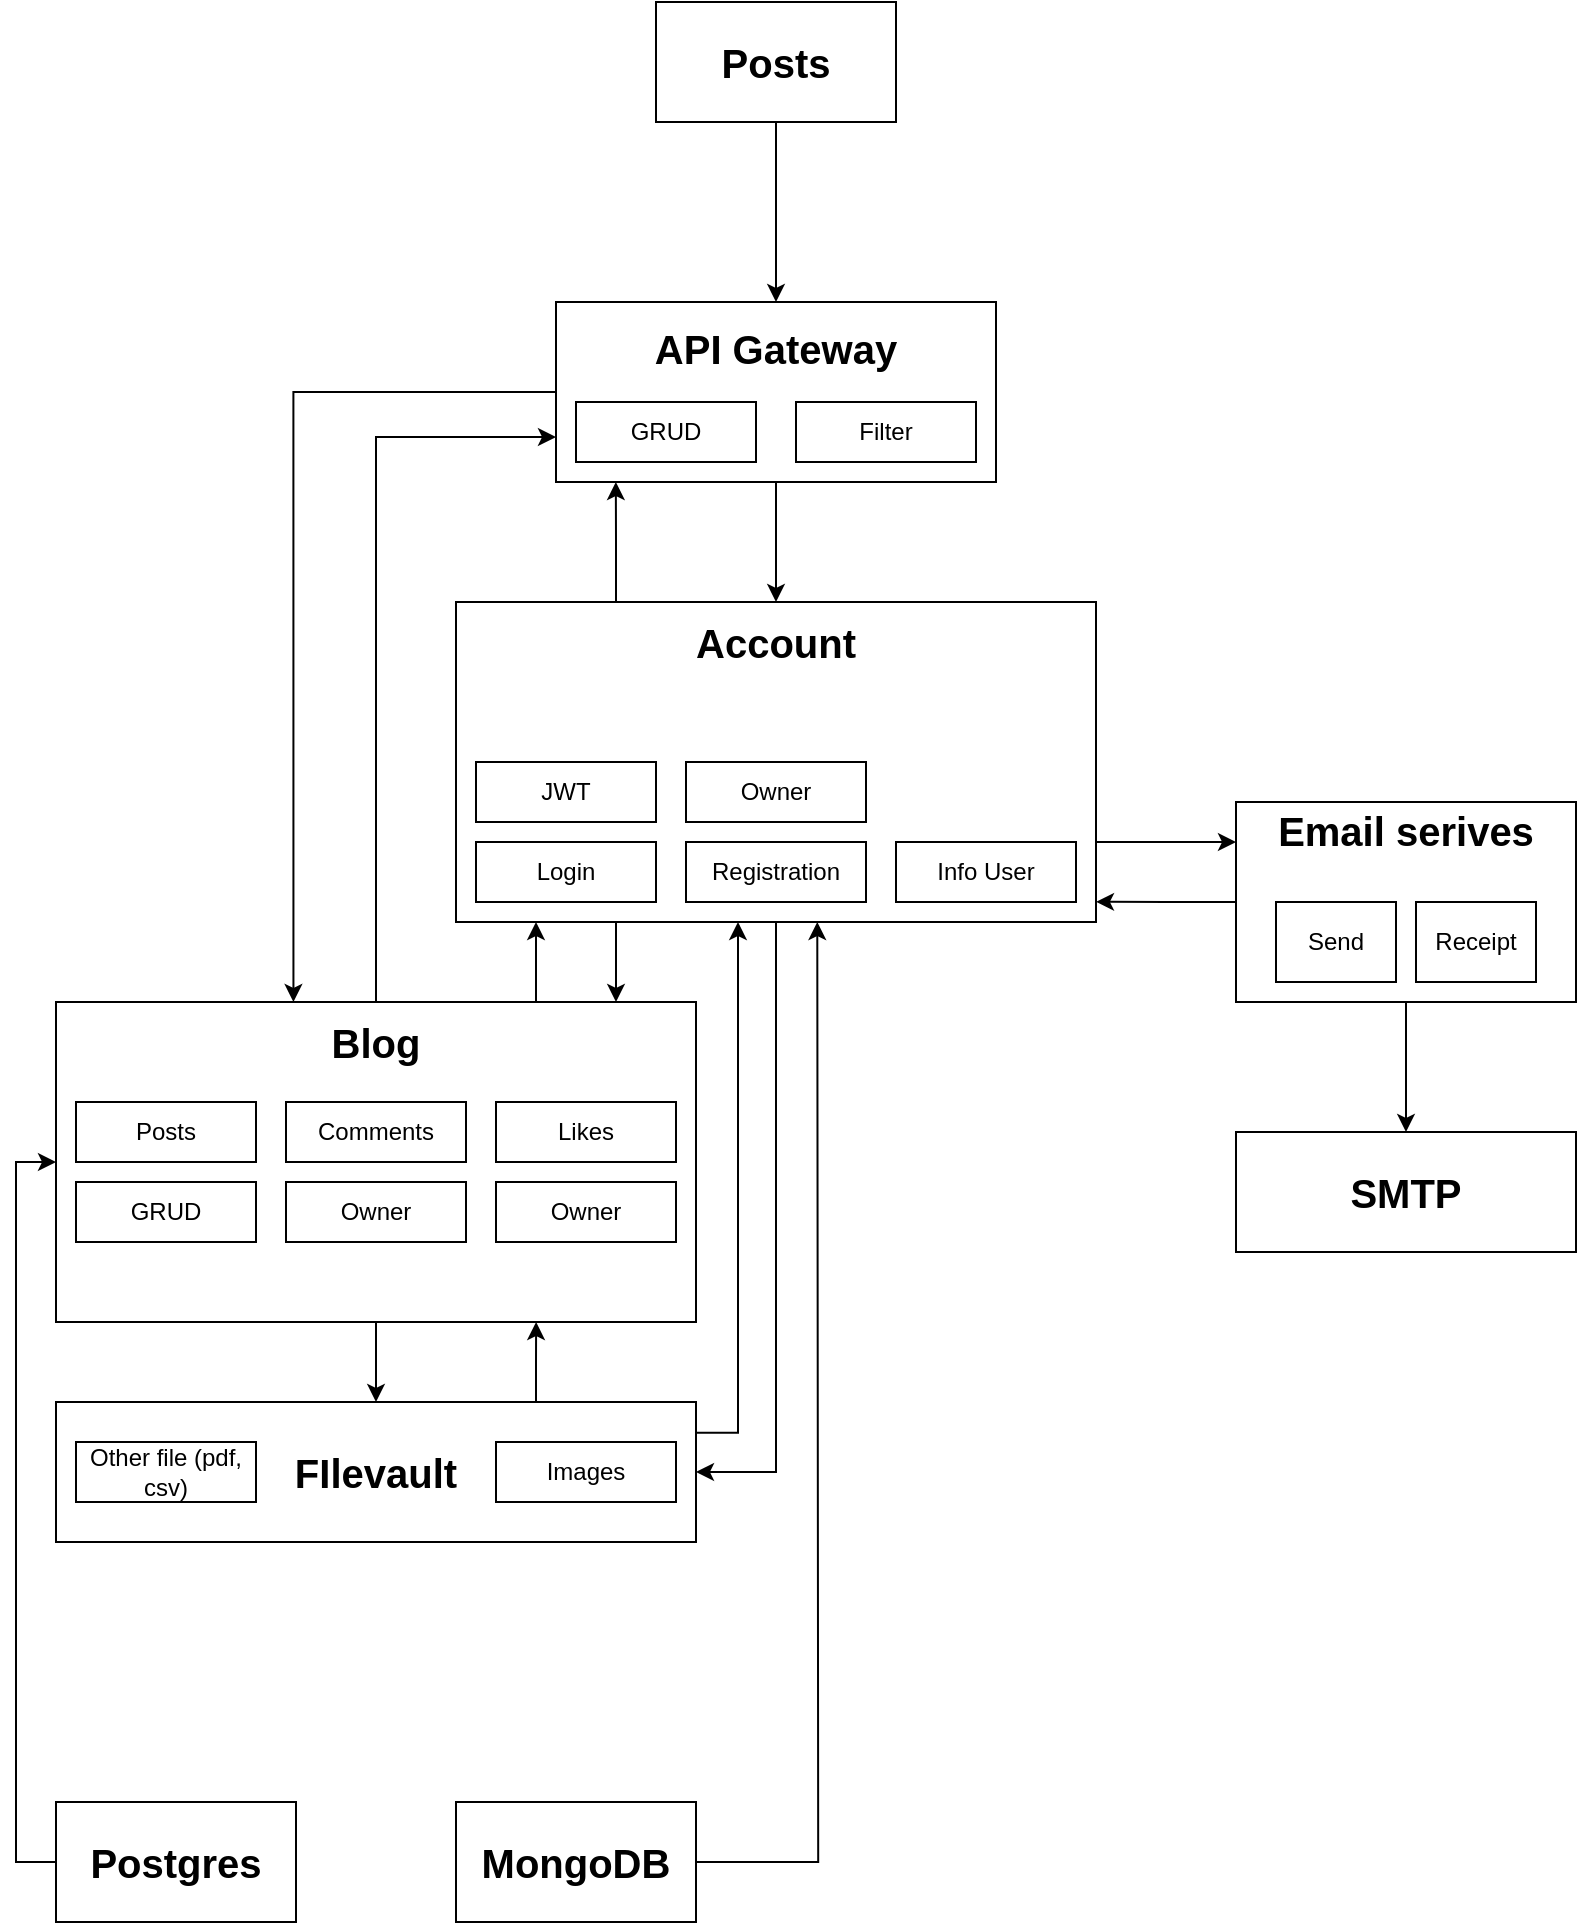 <mxfile version="22.1.5" type="github">
  <diagram id="gMtphXg4DrpUTeYbhFrK" name="Страница — 2">
    <mxGraphModel dx="1793" dy="956" grid="1" gridSize="10" guides="1" tooltips="1" connect="1" arrows="1" fold="1" page="1" pageScale="1" pageWidth="827" pageHeight="1169" math="0" shadow="0">
      <root>
        <mxCell id="0" />
        <mxCell id="1" parent="0" />
        <mxCell id="YPuaPqxT6qnC0426CvCn-3" style="edgeStyle=orthogonalEdgeStyle;rounded=0;orthogonalLoop=1;jettySize=auto;html=1;entryX=0.5;entryY=0;entryDx=0;entryDy=0;" edge="1" parent="1" source="8jF-9mgDcDGckQ0e2ZXX-2" target="YPuaPqxT6qnC0426CvCn-1">
          <mxGeometry relative="1" as="geometry" />
        </mxCell>
        <mxCell id="8jF-9mgDcDGckQ0e2ZXX-2" value="&lt;font style=&quot;font-size: 20px;&quot;&gt;&lt;b&gt;Posts&lt;/b&gt;&lt;/font&gt;" style="rounded=0;whiteSpace=wrap;html=1;" vertex="1" parent="1">
          <mxGeometry x="340" y="20" width="120" height="60" as="geometry" />
        </mxCell>
        <mxCell id="YPuaPqxT6qnC0426CvCn-8" style="edgeStyle=orthogonalEdgeStyle;rounded=0;orthogonalLoop=1;jettySize=auto;html=1;entryX=1;entryY=0.5;entryDx=0;entryDy=0;" edge="1" parent="1" source="8jF-9mgDcDGckQ0e2ZXX-6" target="Q590llOSFEoDwv7Zu5Uo-1">
          <mxGeometry relative="1" as="geometry" />
        </mxCell>
        <mxCell id="YPuaPqxT6qnC0426CvCn-9" style="edgeStyle=orthogonalEdgeStyle;rounded=0;orthogonalLoop=1;jettySize=auto;html=1;entryX=0.5;entryY=0;entryDx=0;entryDy=0;" edge="1" parent="1" source="8jF-9mgDcDGckQ0e2ZXX-10" target="Q590llOSFEoDwv7Zu5Uo-1">
          <mxGeometry relative="1" as="geometry" />
        </mxCell>
        <mxCell id="YPuaPqxT6qnC0426CvCn-30" style="edgeStyle=orthogonalEdgeStyle;rounded=0;orthogonalLoop=1;jettySize=auto;html=1;exitX=0.5;exitY=1;exitDx=0;exitDy=0;entryX=0.5;entryY=0;entryDx=0;entryDy=0;" edge="1" parent="1" source="8jF-9mgDcDGckQ0e2ZXX-11" target="YPuaPqxT6qnC0426CvCn-29">
          <mxGeometry relative="1" as="geometry" />
        </mxCell>
        <mxCell id="8jF-9mgDcDGckQ0e2ZXX-11" value="&lt;font style=&quot;font-size: 20px;&quot;&gt;&lt;b&gt;Email serives&lt;br&gt;&lt;br&gt;&lt;br&gt;&lt;br&gt;&lt;/b&gt;&lt;/font&gt;" style="whiteSpace=wrap;html=1;rounded=0;" vertex="1" parent="1">
          <mxGeometry x="630" y="420" width="170" height="100" as="geometry" />
        </mxCell>
        <mxCell id="YPuaPqxT6qnC0426CvCn-4" style="edgeStyle=orthogonalEdgeStyle;rounded=0;orthogonalLoop=1;jettySize=auto;html=1;entryX=0.5;entryY=0;entryDx=0;entryDy=0;" edge="1" parent="1" source="YPuaPqxT6qnC0426CvCn-1" target="8jF-9mgDcDGckQ0e2ZXX-3">
          <mxGeometry relative="1" as="geometry" />
        </mxCell>
        <mxCell id="YPuaPqxT6qnC0426CvCn-6" style="edgeStyle=orthogonalEdgeStyle;rounded=0;orthogonalLoop=1;jettySize=auto;html=1;exitX=0;exitY=0.5;exitDx=0;exitDy=0;entryX=0.371;entryY=0;entryDx=0;entryDy=0;entryPerimeter=0;" edge="1" parent="1" source="YPuaPqxT6qnC0426CvCn-1" target="8jF-9mgDcDGckQ0e2ZXX-10">
          <mxGeometry relative="1" as="geometry" />
        </mxCell>
        <mxCell id="YPuaPqxT6qnC0426CvCn-18" value="" style="group" vertex="1" connectable="0" parent="1">
          <mxGeometry x="240" y="320" width="320" height="160" as="geometry" />
        </mxCell>
        <mxCell id="8jF-9mgDcDGckQ0e2ZXX-3" value="&lt;font style=&quot;font-size: 20px;&quot;&gt;&lt;b&gt;Account&lt;br&gt;&lt;br&gt;&lt;br&gt;&lt;br&gt;&lt;br&gt;&lt;br&gt;&lt;/b&gt;&lt;/font&gt;" style="whiteSpace=wrap;html=1;rounded=0;" vertex="1" parent="YPuaPqxT6qnC0426CvCn-18">
          <mxGeometry width="320" height="160" as="geometry" />
        </mxCell>
        <mxCell id="8jF-9mgDcDGckQ0e2ZXX-5" value="Login" style="rounded=0;whiteSpace=wrap;html=1;" vertex="1" parent="YPuaPqxT6qnC0426CvCn-18">
          <mxGeometry x="10" y="120" width="90" height="30" as="geometry" />
        </mxCell>
        <mxCell id="8jF-9mgDcDGckQ0e2ZXX-6" value="Registration" style="rounded=0;whiteSpace=wrap;html=1;" vertex="1" parent="YPuaPqxT6qnC0426CvCn-18">
          <mxGeometry x="115" y="120" width="90" height="30" as="geometry" />
        </mxCell>
        <mxCell id="8jF-9mgDcDGckQ0e2ZXX-7" value="Info User" style="rounded=0;whiteSpace=wrap;html=1;" vertex="1" parent="YPuaPqxT6qnC0426CvCn-18">
          <mxGeometry x="220" y="120" width="90" height="30" as="geometry" />
        </mxCell>
        <mxCell id="YPuaPqxT6qnC0426CvCn-10" value="JWT" style="rounded=0;whiteSpace=wrap;html=1;" vertex="1" parent="YPuaPqxT6qnC0426CvCn-18">
          <mxGeometry x="10" y="80" width="90" height="30" as="geometry" />
        </mxCell>
        <mxCell id="YPuaPqxT6qnC0426CvCn-31" value="Owner" style="rounded=0;whiteSpace=wrap;html=1;" vertex="1" parent="YPuaPqxT6qnC0426CvCn-18">
          <mxGeometry x="115" y="80" width="90" height="30" as="geometry" />
        </mxCell>
        <mxCell id="YPuaPqxT6qnC0426CvCn-19" value="" style="group" vertex="1" connectable="0" parent="1">
          <mxGeometry x="40" y="520" width="320" height="160" as="geometry" />
        </mxCell>
        <mxCell id="8jF-9mgDcDGckQ0e2ZXX-10" value="&lt;font style=&quot;font-size: 20px;&quot;&gt;&lt;b&gt;Blog&lt;br&gt;&lt;br&gt;&lt;br&gt;&lt;br&gt;&lt;br&gt;&lt;br&gt;&lt;/b&gt;&lt;/font&gt;" style="whiteSpace=wrap;html=1;rounded=0;" vertex="1" parent="YPuaPqxT6qnC0426CvCn-19">
          <mxGeometry width="320" height="160" as="geometry" />
        </mxCell>
        <mxCell id="8jF-9mgDcDGckQ0e2ZXX-12" value="Posts" style="rounded=0;whiteSpace=wrap;html=1;" vertex="1" parent="YPuaPqxT6qnC0426CvCn-19">
          <mxGeometry x="10" y="50" width="90" height="30" as="geometry" />
        </mxCell>
        <mxCell id="8jF-9mgDcDGckQ0e2ZXX-13" value="Comments" style="rounded=0;whiteSpace=wrap;html=1;" vertex="1" parent="YPuaPqxT6qnC0426CvCn-19">
          <mxGeometry x="115" y="50" width="90" height="30" as="geometry" />
        </mxCell>
        <mxCell id="8jF-9mgDcDGckQ0e2ZXX-14" value="Likes" style="rounded=0;whiteSpace=wrap;html=1;" vertex="1" parent="YPuaPqxT6qnC0426CvCn-19">
          <mxGeometry x="220" y="50" width="90" height="30" as="geometry" />
        </mxCell>
        <mxCell id="YPuaPqxT6qnC0426CvCn-13" value="GRUD" style="rounded=0;whiteSpace=wrap;html=1;" vertex="1" parent="YPuaPqxT6qnC0426CvCn-19">
          <mxGeometry x="10" y="90" width="90" height="30" as="geometry" />
        </mxCell>
        <mxCell id="YPuaPqxT6qnC0426CvCn-39" value="Owner" style="rounded=0;whiteSpace=wrap;html=1;" vertex="1" parent="YPuaPqxT6qnC0426CvCn-19">
          <mxGeometry x="115" y="90" width="90" height="30" as="geometry" />
        </mxCell>
        <mxCell id="-KI_x9ADpQZRowHskIVP-3" value="Owner" style="rounded=0;whiteSpace=wrap;html=1;" vertex="1" parent="YPuaPqxT6qnC0426CvCn-19">
          <mxGeometry x="220" y="90" width="90" height="30" as="geometry" />
        </mxCell>
        <mxCell id="YPuaPqxT6qnC0426CvCn-20" value="" style="group" vertex="1" connectable="0" parent="1">
          <mxGeometry x="40" y="720" width="320" height="70" as="geometry" />
        </mxCell>
        <mxCell id="YPuaPqxT6qnC0426CvCn-28" style="edgeStyle=orthogonalEdgeStyle;rounded=0;orthogonalLoop=1;jettySize=auto;html=1;exitX=0.75;exitY=0;exitDx=0;exitDy=0;" edge="1" parent="YPuaPqxT6qnC0426CvCn-20" source="Q590llOSFEoDwv7Zu5Uo-1">
          <mxGeometry relative="1" as="geometry">
            <mxPoint x="240.059" y="-40" as="targetPoint" />
          </mxGeometry>
        </mxCell>
        <mxCell id="Q590llOSFEoDwv7Zu5Uo-1" value="&lt;font style=&quot;font-size: 20px;&quot;&gt;&lt;b&gt;FIlevault&lt;/b&gt;&lt;/font&gt;" style="rounded=0;whiteSpace=wrap;html=1;" vertex="1" parent="YPuaPqxT6qnC0426CvCn-20">
          <mxGeometry width="320" height="70" as="geometry" />
        </mxCell>
        <mxCell id="MRwwHVQglDrlsrI3qvMn-1" value="Images" style="rounded=0;whiteSpace=wrap;html=1;" vertex="1" parent="YPuaPqxT6qnC0426CvCn-20">
          <mxGeometry x="220" y="20" width="90" height="30" as="geometry" />
        </mxCell>
        <mxCell id="MRwwHVQglDrlsrI3qvMn-3" value="Other file (pdf, csv)" style="rounded=0;whiteSpace=wrap;html=1;" vertex="1" parent="YPuaPqxT6qnC0426CvCn-20">
          <mxGeometry x="10" y="20" width="90" height="30" as="geometry" />
        </mxCell>
        <mxCell id="YPuaPqxT6qnC0426CvCn-21" value="" style="group" vertex="1" connectable="0" parent="1">
          <mxGeometry x="290" y="170" width="220" height="90" as="geometry" />
        </mxCell>
        <mxCell id="YPuaPqxT6qnC0426CvCn-1" value="&lt;h3 style=&quot;box-sizing: inherit; text-rendering: optimizelegibility; -webkit-font-smoothing: antialiased; margin: 15px 0px; font-size: 20px; line-height: 30px; padding: 0px; border-bottom: none; align-self: flex-start; text-align: left; background-color: rgb(255, 255, 255); font-variant-ligatures: none;&quot; id=&quot;9.-api-gateway&quot;&gt;&lt;font style=&quot;&quot; face=&quot;Helvetica&quot;&gt;API Gateway&lt;/font&gt;&lt;/h3&gt;&lt;div&gt;&lt;font style=&quot;&quot; face=&quot;Helvetica&quot;&gt;&lt;br&gt;&lt;/font&gt;&lt;/div&gt;&lt;div&gt;&lt;font style=&quot;&quot; face=&quot;Helvetica&quot;&gt;&lt;br&gt;&lt;/font&gt;&lt;/div&gt;&lt;div&gt;&lt;br&gt;&lt;/div&gt;" style="rounded=0;whiteSpace=wrap;html=1;" vertex="1" parent="YPuaPqxT6qnC0426CvCn-21">
          <mxGeometry width="220" height="90" as="geometry" />
        </mxCell>
        <mxCell id="YPuaPqxT6qnC0426CvCn-11" value="GRUD" style="rounded=0;whiteSpace=wrap;html=1;" vertex="1" parent="YPuaPqxT6qnC0426CvCn-21">
          <mxGeometry x="10" y="50" width="90" height="30" as="geometry" />
        </mxCell>
        <mxCell id="YPuaPqxT6qnC0426CvCn-12" value="Filter" style="rounded=0;whiteSpace=wrap;html=1;" vertex="1" parent="YPuaPqxT6qnC0426CvCn-21">
          <mxGeometry x="120" y="50" width="90" height="30" as="geometry" />
        </mxCell>
        <mxCell id="YPuaPqxT6qnC0426CvCn-22" style="edgeStyle=orthogonalEdgeStyle;rounded=0;orthogonalLoop=1;jettySize=auto;html=1;exitX=0.25;exitY=0;exitDx=0;exitDy=0;entryX=0.136;entryY=1;entryDx=0;entryDy=0;entryPerimeter=0;" edge="1" parent="1" source="8jF-9mgDcDGckQ0e2ZXX-3" target="YPuaPqxT6qnC0426CvCn-1">
          <mxGeometry relative="1" as="geometry" />
        </mxCell>
        <mxCell id="YPuaPqxT6qnC0426CvCn-23" style="edgeStyle=orthogonalEdgeStyle;rounded=0;orthogonalLoop=1;jettySize=auto;html=1;exitX=0.5;exitY=0;exitDx=0;exitDy=0;entryX=0;entryY=0.75;entryDx=0;entryDy=0;" edge="1" parent="1" source="8jF-9mgDcDGckQ0e2ZXX-10" target="YPuaPqxT6qnC0426CvCn-1">
          <mxGeometry relative="1" as="geometry" />
        </mxCell>
        <mxCell id="YPuaPqxT6qnC0426CvCn-25" style="edgeStyle=orthogonalEdgeStyle;rounded=0;orthogonalLoop=1;jettySize=auto;html=1;exitX=1;exitY=0.75;exitDx=0;exitDy=0;" edge="1" parent="1" source="8jF-9mgDcDGckQ0e2ZXX-3">
          <mxGeometry relative="1" as="geometry">
            <mxPoint x="630" y="440" as="targetPoint" />
            <Array as="points">
              <mxPoint x="630" y="440" />
            </Array>
          </mxGeometry>
        </mxCell>
        <mxCell id="YPuaPqxT6qnC0426CvCn-26" style="edgeStyle=orthogonalEdgeStyle;rounded=0;orthogonalLoop=1;jettySize=auto;html=1;exitX=0.25;exitY=1;exitDx=0;exitDy=0;entryX=0.875;entryY=0;entryDx=0;entryDy=0;entryPerimeter=0;" edge="1" parent="1" source="8jF-9mgDcDGckQ0e2ZXX-3" target="8jF-9mgDcDGckQ0e2ZXX-10">
          <mxGeometry relative="1" as="geometry" />
        </mxCell>
        <mxCell id="YPuaPqxT6qnC0426CvCn-27" style="edgeStyle=orthogonalEdgeStyle;rounded=0;orthogonalLoop=1;jettySize=auto;html=1;exitX=0.75;exitY=0;exitDx=0;exitDy=0;entryX=0.122;entryY=1;entryDx=0;entryDy=0;entryPerimeter=0;" edge="1" parent="1" source="8jF-9mgDcDGckQ0e2ZXX-10" target="8jF-9mgDcDGckQ0e2ZXX-3">
          <mxGeometry relative="1" as="geometry">
            <Array as="points">
              <mxPoint x="280" y="480" />
            </Array>
          </mxGeometry>
        </mxCell>
        <mxCell id="YPuaPqxT6qnC0426CvCn-29" value="&lt;font style=&quot;font-size: 20px;&quot;&gt;&lt;b&gt;SMTP&lt;br&gt;&lt;/b&gt;&lt;/font&gt;" style="whiteSpace=wrap;html=1;rounded=0;" vertex="1" parent="1">
          <mxGeometry x="630" y="585" width="170" height="60" as="geometry" />
        </mxCell>
        <mxCell id="YPuaPqxT6qnC0426CvCn-47" style="edgeStyle=orthogonalEdgeStyle;rounded=0;orthogonalLoop=1;jettySize=auto;html=1;exitX=1;exitY=0.25;exitDx=0;exitDy=0;" edge="1" parent="1" target="8jF-9mgDcDGckQ0e2ZXX-3">
          <mxGeometry relative="1" as="geometry">
            <mxPoint x="360" y="735.42" as="sourcePoint" />
            <mxPoint x="378.88" y="480.0" as="targetPoint" />
            <Array as="points">
              <mxPoint x="381" y="735" />
            </Array>
          </mxGeometry>
        </mxCell>
        <mxCell id="-KI_x9ADpQZRowHskIVP-1" value="Receipt" style="rounded=0;whiteSpace=wrap;html=1;" vertex="1" parent="1">
          <mxGeometry x="720" y="470" width="60" height="40" as="geometry" />
        </mxCell>
        <mxCell id="-KI_x9ADpQZRowHskIVP-2" value="Send" style="rounded=0;whiteSpace=wrap;html=1;" vertex="1" parent="1">
          <mxGeometry x="650" y="470" width="60" height="40" as="geometry" />
        </mxCell>
        <mxCell id="-KI_x9ADpQZRowHskIVP-4" style="edgeStyle=orthogonalEdgeStyle;rounded=0;orthogonalLoop=1;jettySize=auto;html=1;exitX=0;exitY=0.5;exitDx=0;exitDy=0;entryX=1;entryY=0.937;entryDx=0;entryDy=0;entryPerimeter=0;" edge="1" parent="1" source="8jF-9mgDcDGckQ0e2ZXX-11" target="8jF-9mgDcDGckQ0e2ZXX-3">
          <mxGeometry relative="1" as="geometry" />
        </mxCell>
        <mxCell id="3kjTLfkUz6NVcU0Mpdtc-1" value="&lt;b&gt;&lt;font style=&quot;font-size: 20px;&quot;&gt;MongoDB&lt;/font&gt;&lt;/b&gt;" style="rounded=0;whiteSpace=wrap;html=1;" vertex="1" parent="1">
          <mxGeometry x="240" y="920" width="120" height="60" as="geometry" />
        </mxCell>
        <mxCell id="3kjTLfkUz6NVcU0Mpdtc-3" style="edgeStyle=orthogonalEdgeStyle;rounded=0;orthogonalLoop=1;jettySize=auto;html=1;exitX=0;exitY=0.5;exitDx=0;exitDy=0;entryX=0;entryY=0.5;entryDx=0;entryDy=0;" edge="1" parent="1" source="3kjTLfkUz6NVcU0Mpdtc-2" target="8jF-9mgDcDGckQ0e2ZXX-10">
          <mxGeometry relative="1" as="geometry" />
        </mxCell>
        <mxCell id="3kjTLfkUz6NVcU0Mpdtc-2" value="&lt;b&gt;&lt;font style=&quot;font-size: 20px;&quot;&gt;Postgres&lt;/font&gt;&lt;/b&gt;" style="rounded=0;whiteSpace=wrap;html=1;" vertex="1" parent="1">
          <mxGeometry x="40" y="920" width="120" height="60" as="geometry" />
        </mxCell>
        <mxCell id="3kjTLfkUz6NVcU0Mpdtc-4" style="edgeStyle=orthogonalEdgeStyle;rounded=0;orthogonalLoop=1;jettySize=auto;html=1;exitX=1;exitY=0.5;exitDx=0;exitDy=0;entryX=0.627;entryY=0.994;entryDx=0;entryDy=0;entryPerimeter=0;" edge="1" parent="1" source="3kjTLfkUz6NVcU0Mpdtc-1">
          <mxGeometry relative="1" as="geometry">
            <mxPoint x="340.0" y="950.96" as="sourcePoint" />
            <mxPoint x="420.64" y="480.0" as="targetPoint" />
          </mxGeometry>
        </mxCell>
      </root>
    </mxGraphModel>
  </diagram>
</mxfile>
